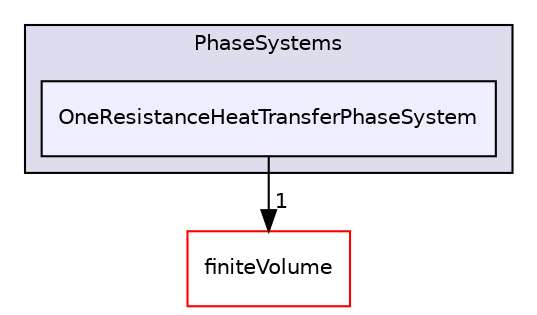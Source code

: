 digraph "src/phaseSystemModels/reactingEulerFoam/phaseSystems/PhaseSystems/OneResistanceHeatTransferPhaseSystem" {
  bgcolor=transparent;
  compound=true
  node [ fontsize="10", fontname="Helvetica"];
  edge [ labelfontsize="10", labelfontname="Helvetica"];
  subgraph clusterdir_a7327b39a6c21bd7cb6ad15cb00d59b5 {
    graph [ bgcolor="#ddddee", pencolor="black", label="PhaseSystems" fontname="Helvetica", fontsize="10", URL="dir_a7327b39a6c21bd7cb6ad15cb00d59b5.html"]
  dir_480bc45b64f42aaeddd0d780e8c6fa60 [shape=box, label="OneResistanceHeatTransferPhaseSystem", style="filled", fillcolor="#eeeeff", pencolor="black", URL="dir_480bc45b64f42aaeddd0d780e8c6fa60.html"];
  }
  dir_9bd15774b555cf7259a6fa18f99fe99b [shape=box label="finiteVolume" color="red" URL="dir_9bd15774b555cf7259a6fa18f99fe99b.html"];
  dir_480bc45b64f42aaeddd0d780e8c6fa60->dir_9bd15774b555cf7259a6fa18f99fe99b [headlabel="1", labeldistance=1.5 headhref="dir_003255_000814.html"];
}
